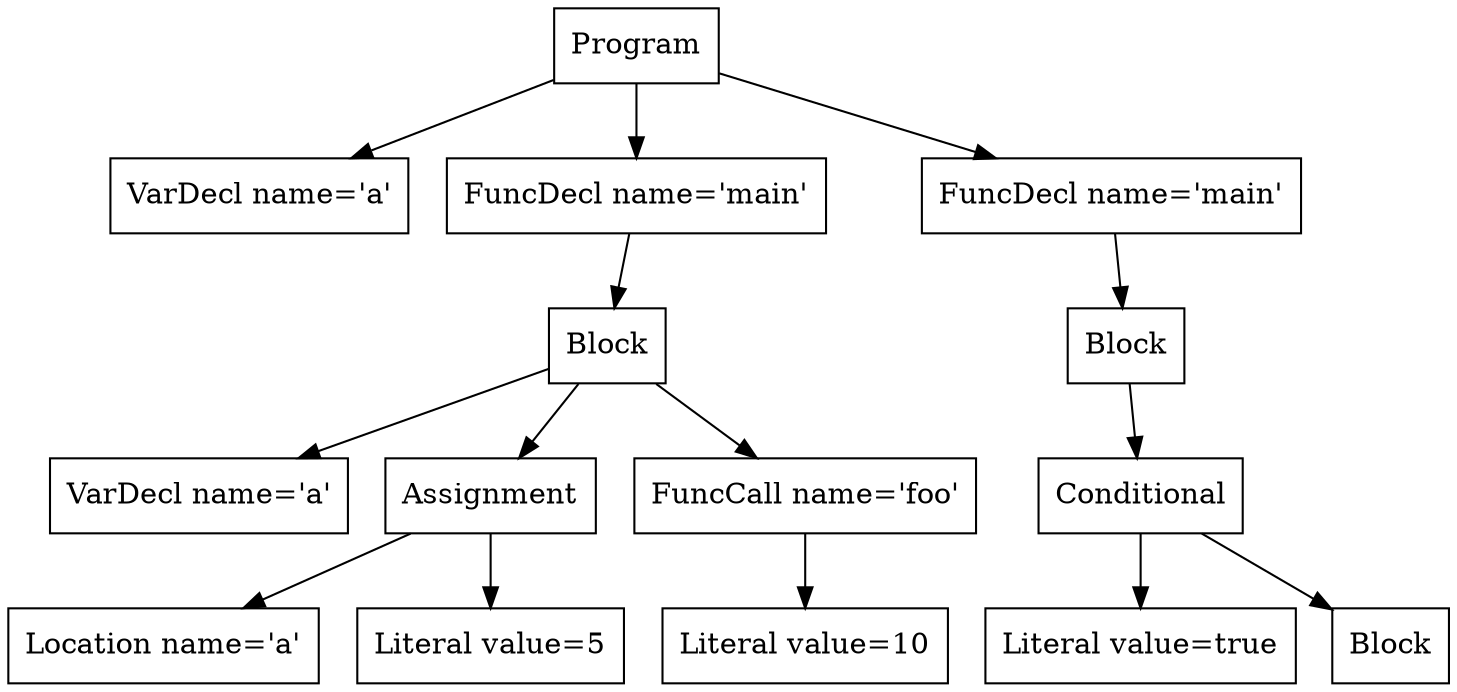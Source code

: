 digraph AST {
1 [shape=box, label="VarDecl name='a'"];
4 [shape=box, label="VarDecl name='a'"];
6 [shape=box, label="Location name='a'"];
7 [shape=box, label="Literal value=5"];
5 [shape=box, label="Assignment"];
5 -> 6;
5 -> 7;
9 [shape=box, label="Literal value=10"];
8 [shape=box, label="FuncCall name='foo'"];
8 -> 9;
3 [shape=box, label="Block"];
3 -> 4;
3 -> 5;
3 -> 8;
2 [shape=box, label="FuncDecl name='main'"];
2 -> 3;
13 [shape=box, label="Literal value=true"];
14 [shape=box, label="Block"];
12 [shape=box, label="Conditional"];
12 -> 13;
12 -> 14;
11 [shape=box, label="Block"];
11 -> 12;
10 [shape=box, label="FuncDecl name='main'"];
10 -> 11;
0 [shape=box, label="Program"];
0 -> 1;
0 -> 2;
0 -> 10;
}

